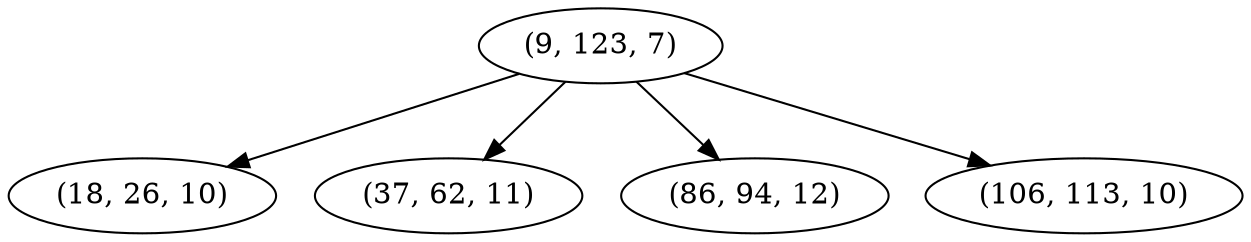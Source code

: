 digraph tree {
    "(9, 123, 7)";
    "(18, 26, 10)";
    "(37, 62, 11)";
    "(86, 94, 12)";
    "(106, 113, 10)";
    "(9, 123, 7)" -> "(18, 26, 10)";
    "(9, 123, 7)" -> "(37, 62, 11)";
    "(9, 123, 7)" -> "(86, 94, 12)";
    "(9, 123, 7)" -> "(106, 113, 10)";
}
